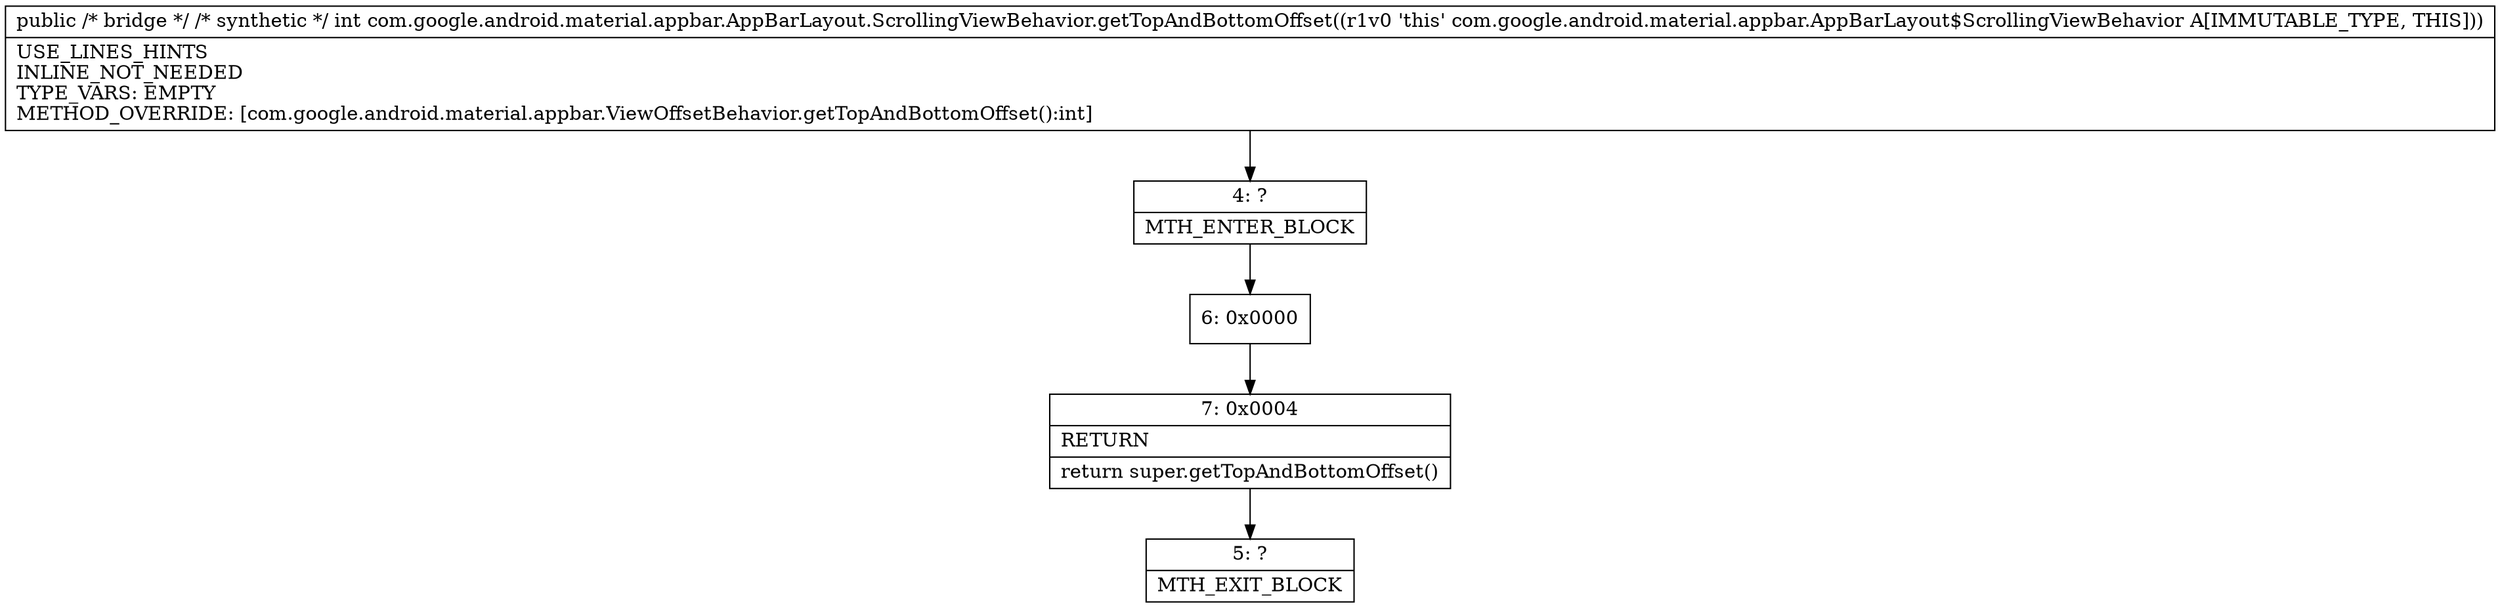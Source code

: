 digraph "CFG forcom.google.android.material.appbar.AppBarLayout.ScrollingViewBehavior.getTopAndBottomOffset()I" {
Node_4 [shape=record,label="{4\:\ ?|MTH_ENTER_BLOCK\l}"];
Node_6 [shape=record,label="{6\:\ 0x0000}"];
Node_7 [shape=record,label="{7\:\ 0x0004|RETURN\l|return super.getTopAndBottomOffset()\l}"];
Node_5 [shape=record,label="{5\:\ ?|MTH_EXIT_BLOCK\l}"];
MethodNode[shape=record,label="{public \/* bridge *\/ \/* synthetic *\/ int com.google.android.material.appbar.AppBarLayout.ScrollingViewBehavior.getTopAndBottomOffset((r1v0 'this' com.google.android.material.appbar.AppBarLayout$ScrollingViewBehavior A[IMMUTABLE_TYPE, THIS]))  | USE_LINES_HINTS\lINLINE_NOT_NEEDED\lTYPE_VARS: EMPTY\lMETHOD_OVERRIDE: [com.google.android.material.appbar.ViewOffsetBehavior.getTopAndBottomOffset():int]\l}"];
MethodNode -> Node_4;Node_4 -> Node_6;
Node_6 -> Node_7;
Node_7 -> Node_5;
}

